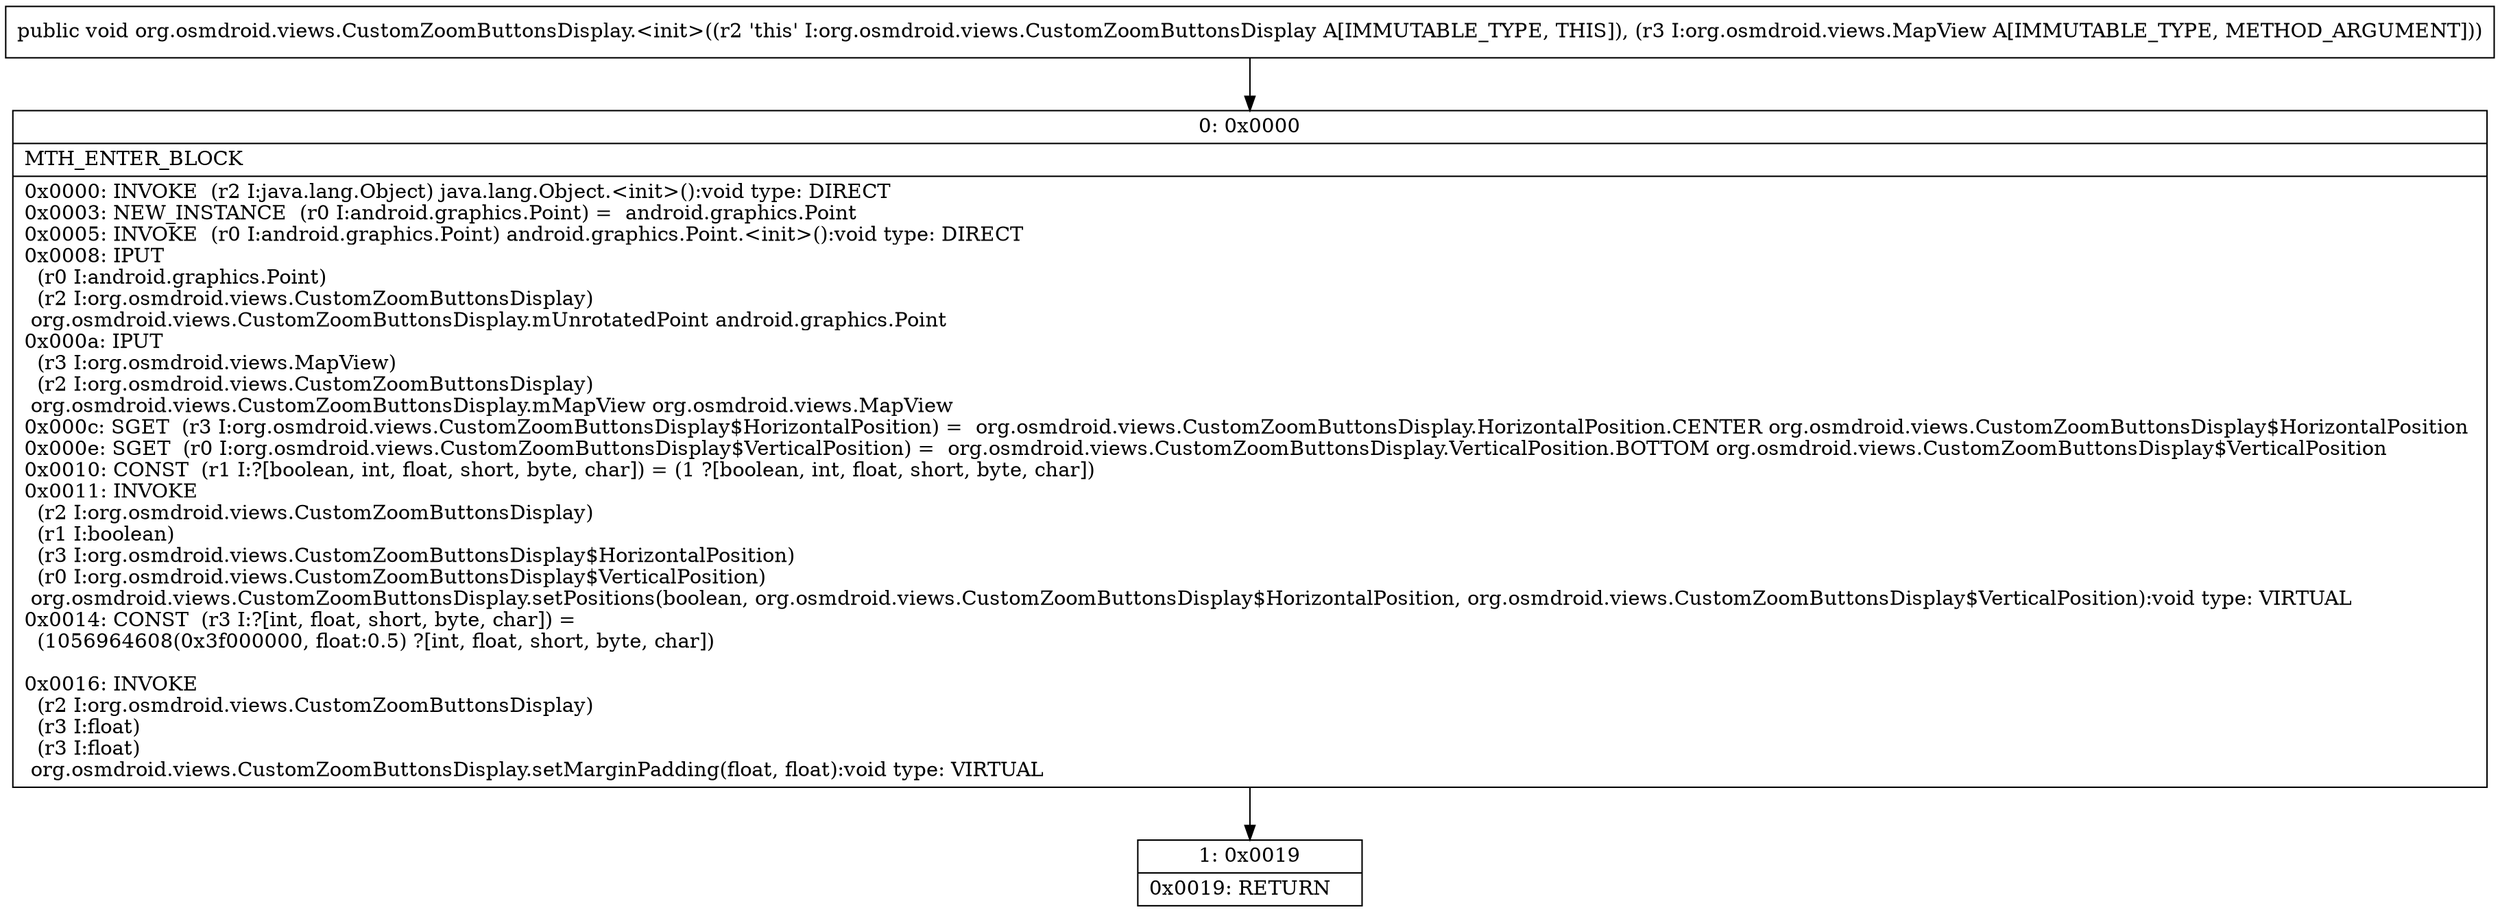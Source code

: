 digraph "CFG fororg.osmdroid.views.CustomZoomButtonsDisplay.\<init\>(Lorg\/osmdroid\/views\/MapView;)V" {
Node_0 [shape=record,label="{0\:\ 0x0000|MTH_ENTER_BLOCK\l|0x0000: INVOKE  (r2 I:java.lang.Object) java.lang.Object.\<init\>():void type: DIRECT \l0x0003: NEW_INSTANCE  (r0 I:android.graphics.Point) =  android.graphics.Point \l0x0005: INVOKE  (r0 I:android.graphics.Point) android.graphics.Point.\<init\>():void type: DIRECT \l0x0008: IPUT  \l  (r0 I:android.graphics.Point)\l  (r2 I:org.osmdroid.views.CustomZoomButtonsDisplay)\l org.osmdroid.views.CustomZoomButtonsDisplay.mUnrotatedPoint android.graphics.Point \l0x000a: IPUT  \l  (r3 I:org.osmdroid.views.MapView)\l  (r2 I:org.osmdroid.views.CustomZoomButtonsDisplay)\l org.osmdroid.views.CustomZoomButtonsDisplay.mMapView org.osmdroid.views.MapView \l0x000c: SGET  (r3 I:org.osmdroid.views.CustomZoomButtonsDisplay$HorizontalPosition) =  org.osmdroid.views.CustomZoomButtonsDisplay.HorizontalPosition.CENTER org.osmdroid.views.CustomZoomButtonsDisplay$HorizontalPosition \l0x000e: SGET  (r0 I:org.osmdroid.views.CustomZoomButtonsDisplay$VerticalPosition) =  org.osmdroid.views.CustomZoomButtonsDisplay.VerticalPosition.BOTTOM org.osmdroid.views.CustomZoomButtonsDisplay$VerticalPosition \l0x0010: CONST  (r1 I:?[boolean, int, float, short, byte, char]) = (1 ?[boolean, int, float, short, byte, char]) \l0x0011: INVOKE  \l  (r2 I:org.osmdroid.views.CustomZoomButtonsDisplay)\l  (r1 I:boolean)\l  (r3 I:org.osmdroid.views.CustomZoomButtonsDisplay$HorizontalPosition)\l  (r0 I:org.osmdroid.views.CustomZoomButtonsDisplay$VerticalPosition)\l org.osmdroid.views.CustomZoomButtonsDisplay.setPositions(boolean, org.osmdroid.views.CustomZoomButtonsDisplay$HorizontalPosition, org.osmdroid.views.CustomZoomButtonsDisplay$VerticalPosition):void type: VIRTUAL \l0x0014: CONST  (r3 I:?[int, float, short, byte, char]) = \l  (1056964608(0x3f000000, float:0.5) ?[int, float, short, byte, char])\l \l0x0016: INVOKE  \l  (r2 I:org.osmdroid.views.CustomZoomButtonsDisplay)\l  (r3 I:float)\l  (r3 I:float)\l org.osmdroid.views.CustomZoomButtonsDisplay.setMarginPadding(float, float):void type: VIRTUAL \l}"];
Node_1 [shape=record,label="{1\:\ 0x0019|0x0019: RETURN   \l}"];
MethodNode[shape=record,label="{public void org.osmdroid.views.CustomZoomButtonsDisplay.\<init\>((r2 'this' I:org.osmdroid.views.CustomZoomButtonsDisplay A[IMMUTABLE_TYPE, THIS]), (r3 I:org.osmdroid.views.MapView A[IMMUTABLE_TYPE, METHOD_ARGUMENT])) }"];
MethodNode -> Node_0;
Node_0 -> Node_1;
}

